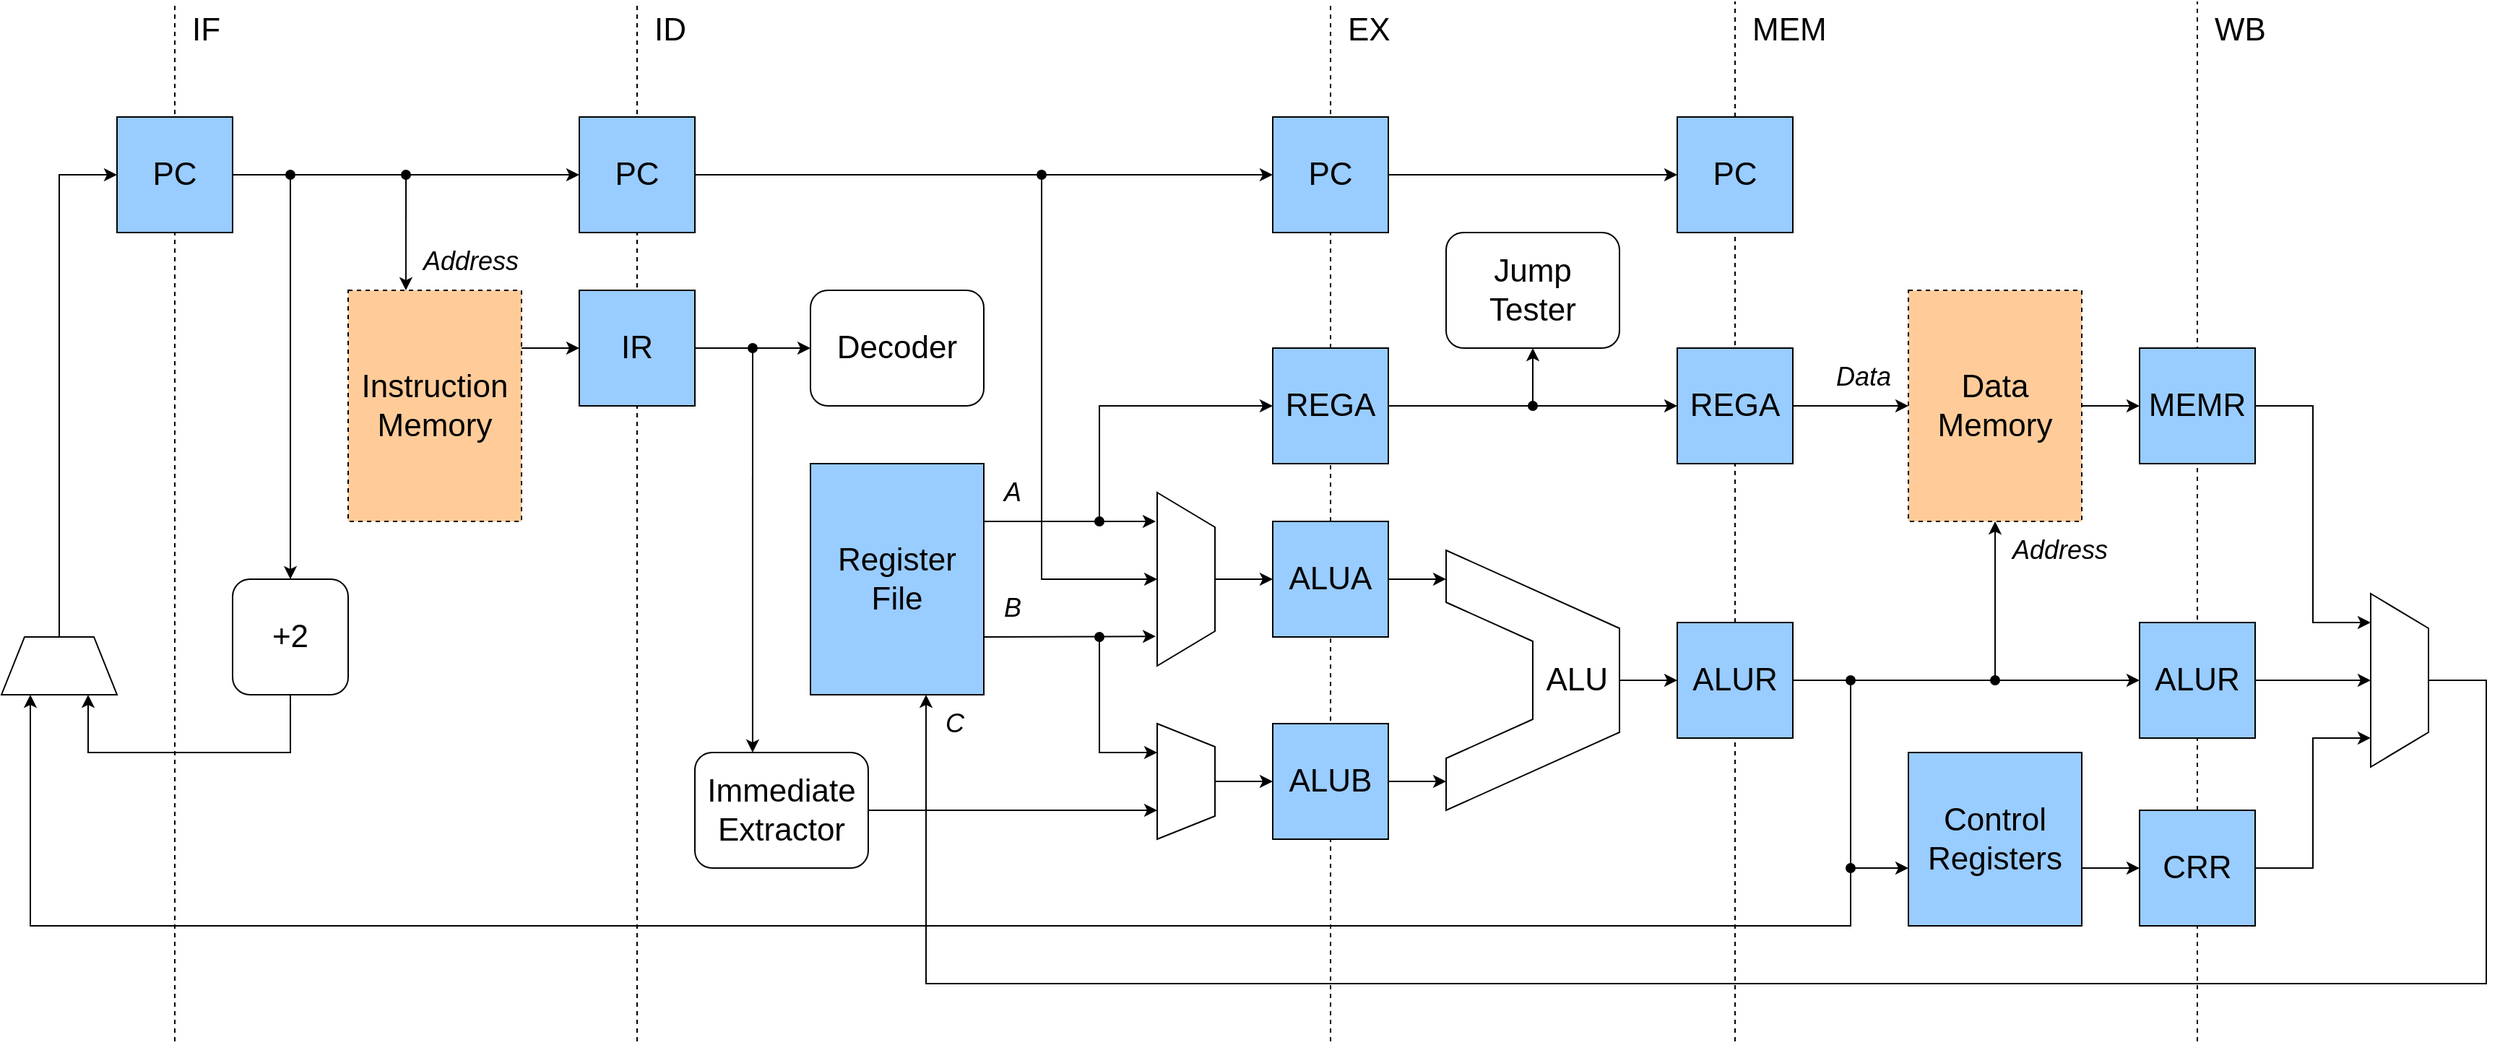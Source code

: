 <mxfile version="13.6.2" type="device"><diagram id="CM7K5z85tMNsdcJ2ki0g" name="Page-1"><mxGraphModel dx="1221" dy="715" grid="1" gridSize="10" guides="1" tooltips="1" connect="1" arrows="1" fold="1" page="1" pageScale="1" pageWidth="2000" pageHeight="900" math="0" shadow="0"><root><mxCell id="0"/><mxCell id="1" parent="0"/><mxCell id="EzBE4vyUyWRWyr1kpVe0-1" value="" style="endArrow=none;dashed=1;html=1;" parent="1" edge="1"><mxGeometry width="50" height="50" relative="1" as="geometry"><mxPoint x="240" y="840" as="sourcePoint"/><mxPoint x="240" y="120" as="targetPoint"/></mxGeometry></mxCell><mxCell id="EzBE4vyUyWRWyr1kpVe0-19" style="edgeStyle=orthogonalEdgeStyle;rounded=0;orthogonalLoop=1;jettySize=auto;html=1;" parent="1" source="EzBE4vyUyWRWyr1kpVe0-2" target="EzBE4vyUyWRWyr1kpVe0-17" edge="1"><mxGeometry relative="1" as="geometry"><Array as="points"><mxPoint x="340" y="240"/><mxPoint x="340" y="240"/></Array></mxGeometry></mxCell><mxCell id="EzBE4vyUyWRWyr1kpVe0-2" value="&lt;font style=&quot;font-size: 22px&quot;&gt;PC&lt;/font&gt;" style="whiteSpace=wrap;html=1;aspect=fixed;fillColor=#99CCFF;" parent="1" vertex="1"><mxGeometry x="200" y="200" width="80" height="80" as="geometry"/></mxCell><mxCell id="EzBE4vyUyWRWyr1kpVe0-11" style="edgeStyle=orthogonalEdgeStyle;rounded=0;orthogonalLoop=1;jettySize=auto;html=1;entryX=0;entryY=0.5;entryDx=0;entryDy=0;" parent="1" source="EzBE4vyUyWRWyr1kpVe0-10" target="EzBE4vyUyWRWyr1kpVe0-2" edge="1"><mxGeometry relative="1" as="geometry"/></mxCell><mxCell id="EzBE4vyUyWRWyr1kpVe0-10" value="" style="shape=trapezoid;perimeter=trapezoidPerimeter;whiteSpace=wrap;html=1;" parent="1" vertex="1"><mxGeometry x="120" y="560" width="80" height="40" as="geometry"/></mxCell><mxCell id="J6j6FxaQqfLlNn1BO--i-11" style="edgeStyle=orthogonalEdgeStyle;rounded=0;orthogonalLoop=1;jettySize=auto;html=1;entryX=0;entryY=0.5;entryDx=0;entryDy=0;startArrow=none;startFill=0;exitX=1;exitY=0.25;exitDx=0;exitDy=0;" parent="1" source="EzBE4vyUyWRWyr1kpVe0-13" target="EzBE4vyUyWRWyr1kpVe0-18" edge="1"><mxGeometry relative="1" as="geometry"/></mxCell><mxCell id="EzBE4vyUyWRWyr1kpVe0-13" value="&lt;font style=&quot;font-size: 22px&quot;&gt;Instruction Memory&lt;br&gt;&lt;/font&gt;" style="rounded=0;whiteSpace=wrap;html=1;dashed=1;fillColor=#FFCC99;" parent="1" vertex="1"><mxGeometry x="360" y="320" width="120" height="160" as="geometry"/></mxCell><mxCell id="EzBE4vyUyWRWyr1kpVe0-16" value="" style="endArrow=none;dashed=1;html=1;" parent="1" edge="1"><mxGeometry width="50" height="50" relative="1" as="geometry"><mxPoint x="560" y="840" as="sourcePoint"/><mxPoint x="560" y="120" as="targetPoint"/></mxGeometry></mxCell><mxCell id="J6j6FxaQqfLlNn1BO--i-17" style="edgeStyle=orthogonalEdgeStyle;rounded=1;orthogonalLoop=1;jettySize=auto;html=1;entryX=0;entryY=0.5;entryDx=0;entryDy=0;startArrow=none;startFill=0;" parent="1" source="EzBE4vyUyWRWyr1kpVe0-17" target="J6j6FxaQqfLlNn1BO--i-16" edge="1"><mxGeometry relative="1" as="geometry"/></mxCell><mxCell id="EzBE4vyUyWRWyr1kpVe0-17" value="&lt;span style=&quot;font-size: 22px&quot;&gt;PC&lt;/span&gt;" style="whiteSpace=wrap;html=1;aspect=fixed;fillColor=#99CCFF;" parent="1" vertex="1"><mxGeometry x="520" y="200" width="80" height="80" as="geometry"/></mxCell><mxCell id="J6j6FxaQqfLlNn1BO--i-21" style="edgeStyle=orthogonalEdgeStyle;rounded=1;orthogonalLoop=1;jettySize=auto;html=1;entryX=0;entryY=0.5;entryDx=0;entryDy=0;startArrow=none;startFill=0;" parent="1" source="EzBE4vyUyWRWyr1kpVe0-18" target="J6j6FxaQqfLlNn1BO--i-14" edge="1"><mxGeometry relative="1" as="geometry"/></mxCell><mxCell id="EzBE4vyUyWRWyr1kpVe0-18" value="&lt;font style=&quot;font-size: 22px&quot;&gt;IR&lt;/font&gt;" style="whiteSpace=wrap;html=1;aspect=fixed;fillColor=#99CCFF;" parent="1" vertex="1"><mxGeometry x="520" y="320" width="80" height="80" as="geometry"/></mxCell><mxCell id="J6j6FxaQqfLlNn1BO--i-7" value="" style="endArrow=classic;html=1;startArrow=oval;startFill=1;entryX=0.5;entryY=0;entryDx=0;entryDy=0;" parent="1" target="J6j6FxaQqfLlNn1BO--i-12" edge="1"><mxGeometry width="50" height="50" relative="1" as="geometry"><mxPoint x="320" y="240" as="sourcePoint"/><mxPoint x="380" y="480" as="targetPoint"/></mxGeometry></mxCell><mxCell id="J6j6FxaQqfLlNn1BO--i-13" style="edgeStyle=orthogonalEdgeStyle;rounded=0;orthogonalLoop=1;jettySize=auto;html=1;entryX=0.75;entryY=1;entryDx=0;entryDy=0;startArrow=none;startFill=0;" parent="1" source="J6j6FxaQqfLlNn1BO--i-12" target="EzBE4vyUyWRWyr1kpVe0-10" edge="1"><mxGeometry relative="1" as="geometry"><Array as="points"><mxPoint x="320" y="640"/><mxPoint x="180" y="640"/></Array></mxGeometry></mxCell><mxCell id="J6j6FxaQqfLlNn1BO--i-12" value="&lt;font style=&quot;font-size: 22px&quot;&gt;+2&lt;/font&gt;" style="rounded=1;whiteSpace=wrap;html=1;align=center;" parent="1" vertex="1"><mxGeometry x="280" y="520" width="80" height="80" as="geometry"/></mxCell><mxCell id="J6j6FxaQqfLlNn1BO--i-14" value="&lt;font style=&quot;font-size: 22px&quot;&gt;Decoder&lt;br&gt;&lt;/font&gt;" style="rounded=1;whiteSpace=wrap;html=1;align=center;" parent="1" vertex="1"><mxGeometry x="680" y="320" width="120" height="80" as="geometry"/></mxCell><mxCell id="J6j6FxaQqfLlNn1BO--i-15" value="" style="endArrow=none;dashed=1;html=1;" parent="1" source="J6j6FxaQqfLlNn1BO--i-19" edge="1"><mxGeometry width="50" height="50" relative="1" as="geometry"><mxPoint x="1040" y="760" as="sourcePoint"/><mxPoint x="1040" y="120" as="targetPoint"/></mxGeometry></mxCell><mxCell id="J6j6FxaQqfLlNn1BO--i-51" style="edgeStyle=orthogonalEdgeStyle;rounded=0;orthogonalLoop=1;jettySize=auto;html=1;entryX=0;entryY=0.5;entryDx=0;entryDy=0;startArrow=none;startFill=0;" parent="1" source="J6j6FxaQqfLlNn1BO--i-16" target="J6j6FxaQqfLlNn1BO--i-49" edge="1"><mxGeometry relative="1" as="geometry"/></mxCell><mxCell id="J6j6FxaQqfLlNn1BO--i-16" value="&lt;span style=&quot;font-size: 22px&quot;&gt;PC&lt;/span&gt;" style="whiteSpace=wrap;html=1;aspect=fixed;fillColor=#99CCFF;" parent="1" vertex="1"><mxGeometry x="1000" y="200" width="80" height="80" as="geometry"/></mxCell><mxCell id="J6j6FxaQqfLlNn1BO--i-59" style="edgeStyle=orthogonalEdgeStyle;rounded=0;orthogonalLoop=1;jettySize=auto;html=1;entryX=0;entryY=0.5;entryDx=0;entryDy=0;startArrow=none;startFill=0;" parent="1" source="J6j6FxaQqfLlNn1BO--i-18" target="J6j6FxaQqfLlNn1BO--i-58" edge="1"><mxGeometry relative="1" as="geometry"/></mxCell><mxCell id="J6j6FxaQqfLlNn1BO--i-18" value="&lt;span style=&quot;font-size: 22px&quot;&gt;REGA&lt;/span&gt;" style="whiteSpace=wrap;html=1;aspect=fixed;fillColor=#99CCFF;" parent="1" vertex="1"><mxGeometry x="1000" y="360" width="80" height="80" as="geometry"/></mxCell><mxCell id="J6j6FxaQqfLlNn1BO--i-23" style="edgeStyle=orthogonalEdgeStyle;rounded=1;orthogonalLoop=1;jettySize=auto;html=1;startArrow=none;startFill=0;" parent="1" source="J6j6FxaQqfLlNn1BO--i-22" target="J6j6FxaQqfLlNn1BO--i-20" edge="1"><mxGeometry relative="1" as="geometry"/></mxCell><mxCell id="J6j6FxaQqfLlNn1BO--i-22" value="" style="shape=trapezoid;perimeter=trapezoidPerimeter;whiteSpace=wrap;html=1;align=center;rotation=90;" parent="1" vertex="1"><mxGeometry x="900" y="640" width="80" height="40" as="geometry"/></mxCell><mxCell id="J6j6FxaQqfLlNn1BO--i-26" style="edgeStyle=orthogonalEdgeStyle;rounded=1;orthogonalLoop=1;jettySize=auto;html=1;entryX=0;entryY=0.5;entryDx=0;entryDy=0;startArrow=none;startFill=0;" parent="1" source="J6j6FxaQqfLlNn1BO--i-25" target="J6j6FxaQqfLlNn1BO--i-19" edge="1"><mxGeometry relative="1" as="geometry"/></mxCell><mxCell id="J6j6FxaQqfLlNn1BO--i-25" value="" style="shape=trapezoid;perimeter=trapezoidPerimeter;whiteSpace=wrap;html=1;align=center;rotation=90;" parent="1" vertex="1"><mxGeometry x="880" y="500" width="120" height="40" as="geometry"/></mxCell><mxCell id="J6j6FxaQqfLlNn1BO--i-27" value="&lt;font style=&quot;font-size: 22px&quot;&gt;Register File&lt;/font&gt;" style="rounded=0;whiteSpace=wrap;html=1;align=center;fillColor=#99CCFF;" parent="1" vertex="1"><mxGeometry x="680" y="440" width="120" height="160" as="geometry"/></mxCell><mxCell id="J6j6FxaQqfLlNn1BO--i-57" style="edgeStyle=orthogonalEdgeStyle;rounded=0;orthogonalLoop=1;jettySize=auto;html=1;entryX=0;entryY=0.111;entryDx=0;entryDy=0;entryPerimeter=0;startArrow=none;startFill=0;" parent="1" source="J6j6FxaQqfLlNn1BO--i-19" target="J6j6FxaQqfLlNn1BO--i-52" edge="1"><mxGeometry relative="1" as="geometry"/></mxCell><mxCell id="J6j6FxaQqfLlNn1BO--i-19" value="&lt;span style=&quot;font-size: 22px&quot;&gt;ALUA&lt;/span&gt;" style="whiteSpace=wrap;html=1;aspect=fixed;fillColor=#99CCFF;" parent="1" vertex="1"><mxGeometry x="1000" y="480" width="80" height="80" as="geometry"/></mxCell><mxCell id="J6j6FxaQqfLlNn1BO--i-28" value="" style="endArrow=none;dashed=1;html=1;" parent="1" target="J6j6FxaQqfLlNn1BO--i-19" edge="1"><mxGeometry width="50" height="50" relative="1" as="geometry"><mxPoint x="1040" y="840" as="sourcePoint"/><mxPoint x="1040" y="160" as="targetPoint"/></mxGeometry></mxCell><mxCell id="J6j6FxaQqfLlNn1BO--i-29" value="" style="endArrow=classic;html=1;exitX=1;exitY=0.25;exitDx=0;exitDy=0;" parent="1" source="J6j6FxaQqfLlNn1BO--i-27" edge="1"><mxGeometry width="50" height="50" relative="1" as="geometry"><mxPoint x="720" y="480" as="sourcePoint"/><mxPoint x="919" y="480" as="targetPoint"/></mxGeometry></mxCell><mxCell id="J6j6FxaQqfLlNn1BO--i-31" value="" style="endArrow=classic;html=1;entryX=0.125;entryY=1.024;entryDx=0;entryDy=0;entryPerimeter=0;exitX=1;exitY=0.75;exitDx=0;exitDy=0;" parent="1" source="J6j6FxaQqfLlNn1BO--i-27" edge="1"><mxGeometry width="50" height="50" relative="1" as="geometry"><mxPoint x="720" y="559.6" as="sourcePoint"/><mxPoint x="919.04" y="559.6" as="targetPoint"/></mxGeometry></mxCell><mxCell id="J6j6FxaQqfLlNn1BO--i-32" value="" style="endArrow=classic;html=1;edgeStyle=orthogonalEdgeStyle;entryX=0;entryY=0.5;entryDx=0;entryDy=0;rounded=0;startArrow=oval;startFill=1;" parent="1" target="J6j6FxaQqfLlNn1BO--i-18" edge="1"><mxGeometry width="50" height="50" relative="1" as="geometry"><mxPoint x="880" y="480" as="sourcePoint"/><mxPoint x="850" y="440" as="targetPoint"/><Array as="points"><mxPoint x="880" y="400"/></Array></mxGeometry></mxCell><mxCell id="J6j6FxaQqfLlNn1BO--i-33" value="&lt;font style=&quot;font-size: 18px&quot;&gt;A&lt;/font&gt;" style="text;html=1;strokeColor=none;fillColor=none;align=center;verticalAlign=middle;whiteSpace=wrap;rounded=0;fontStyle=2" parent="1" vertex="1"><mxGeometry x="800" y="450" width="40" height="20" as="geometry"/></mxCell><mxCell id="J6j6FxaQqfLlNn1BO--i-34" value="&lt;font style=&quot;font-size: 18px&quot;&gt;B&lt;/font&gt;" style="text;html=1;strokeColor=none;fillColor=none;align=center;verticalAlign=middle;whiteSpace=wrap;rounded=0;fontStyle=2" parent="1" vertex="1"><mxGeometry x="800" y="530" width="40" height="20" as="geometry"/></mxCell><mxCell id="J6j6FxaQqfLlNn1BO--i-35" value="" style="endArrow=classic;html=1;startArrow=oval;startFill=1;edgeStyle=orthogonalEdgeStyle;entryX=0.5;entryY=1;entryDx=0;entryDy=0;rounded=0;" parent="1" target="J6j6FxaQqfLlNn1BO--i-25" edge="1"><mxGeometry width="50" height="50" relative="1" as="geometry"><mxPoint x="840" y="240" as="sourcePoint"/><mxPoint x="890" y="190" as="targetPoint"/><Array as="points"><mxPoint x="840" y="520"/></Array></mxGeometry></mxCell><mxCell id="J6j6FxaQqfLlNn1BO--i-37" value="" style="endArrow=classic;html=1;edgeStyle=orthogonalEdgeStyle;rounded=0;startArrow=oval;startFill=1;entryX=0.25;entryY=1;entryDx=0;entryDy=0;" parent="1" target="J6j6FxaQqfLlNn1BO--i-22" edge="1"><mxGeometry width="50" height="50" relative="1" as="geometry"><mxPoint x="880" y="560" as="sourcePoint"/><mxPoint x="920" y="620" as="targetPoint"/><Array as="points"><mxPoint x="880" y="640"/><mxPoint x="920" y="640"/></Array></mxGeometry></mxCell><mxCell id="J6j6FxaQqfLlNn1BO--i-56" style="edgeStyle=orthogonalEdgeStyle;rounded=0;orthogonalLoop=1;jettySize=auto;html=1;entryX=0;entryY=0.889;entryDx=0;entryDy=0;entryPerimeter=0;startArrow=none;startFill=0;" parent="1" source="J6j6FxaQqfLlNn1BO--i-20" target="J6j6FxaQqfLlNn1BO--i-52" edge="1"><mxGeometry relative="1" as="geometry"/></mxCell><mxCell id="J6j6FxaQqfLlNn1BO--i-20" value="&lt;span style=&quot;font-size: 22px&quot;&gt;ALUB&lt;/span&gt;" style="whiteSpace=wrap;html=1;aspect=fixed;fillColor=#99CCFF;" parent="1" vertex="1"><mxGeometry x="1000" y="620" width="80" height="80" as="geometry"/></mxCell><mxCell id="J6j6FxaQqfLlNn1BO--i-39" style="edgeStyle=orthogonalEdgeStyle;rounded=0;orthogonalLoop=1;jettySize=auto;html=1;entryX=0.75;entryY=1;entryDx=0;entryDy=0;startArrow=none;startFill=0;" parent="1" source="J6j6FxaQqfLlNn1BO--i-38" target="J6j6FxaQqfLlNn1BO--i-22" edge="1"><mxGeometry relative="1" as="geometry"/></mxCell><mxCell id="J6j6FxaQqfLlNn1BO--i-38" value="&lt;font style=&quot;font-size: 22px&quot;&gt;Immediate Extractor&lt;br&gt;&lt;/font&gt;" style="rounded=1;whiteSpace=wrap;html=1;align=center;" parent="1" vertex="1"><mxGeometry x="600" y="640" width="120" height="80" as="geometry"/></mxCell><mxCell id="J6j6FxaQqfLlNn1BO--i-40" value="&lt;span style=&quot;font-size: 22px&quot;&gt;ID&lt;/span&gt;" style="text;html=1;strokeColor=none;fillColor=none;align=left;verticalAlign=middle;whiteSpace=wrap;rounded=0;" parent="1" vertex="1"><mxGeometry x="570" y="130" width="300" height="20" as="geometry"/></mxCell><mxCell id="J6j6FxaQqfLlNn1BO--i-41" value="&lt;span style=&quot;font-size: 22px&quot;&gt;IF&lt;/span&gt;" style="text;html=1;strokeColor=none;fillColor=none;align=left;verticalAlign=middle;whiteSpace=wrap;rounded=0;" parent="1" vertex="1"><mxGeometry x="250" y="130" width="300" height="20" as="geometry"/></mxCell><mxCell id="J6j6FxaQqfLlNn1BO--i-43" value="&lt;span style=&quot;font-size: 22px&quot;&gt;EX&lt;/span&gt;" style="text;html=1;strokeColor=none;fillColor=none;align=left;verticalAlign=middle;whiteSpace=wrap;rounded=0;" parent="1" vertex="1"><mxGeometry x="1050" y="130" width="300" height="20" as="geometry"/></mxCell><mxCell id="J6j6FxaQqfLlNn1BO--i-48" value="" style="endArrow=none;dashed=1;html=1;" parent="1" source="J6j6FxaQqfLlNn1BO--i-49" edge="1"><mxGeometry width="50" height="50" relative="1" as="geometry"><mxPoint x="1320" y="760" as="sourcePoint"/><mxPoint x="1320" y="120" as="targetPoint"/></mxGeometry></mxCell><mxCell id="J6j6FxaQqfLlNn1BO--i-49" value="&lt;span style=&quot;font-size: 22px&quot;&gt;PC&lt;/span&gt;" style="whiteSpace=wrap;html=1;aspect=fixed;fillColor=#99CCFF;" parent="1" vertex="1"><mxGeometry x="1280" y="200" width="80" height="80" as="geometry"/></mxCell><mxCell id="J6j6FxaQqfLlNn1BO--i-50" value="" style="endArrow=none;dashed=1;html=1;" parent="1" source="J6j6FxaQqfLlNn1BO--i-53" target="J6j6FxaQqfLlNn1BO--i-49" edge="1"><mxGeometry width="50" height="50" relative="1" as="geometry"><mxPoint x="1320" y="760" as="sourcePoint"/><mxPoint x="1320" y="120" as="targetPoint"/></mxGeometry></mxCell><mxCell id="J6j6FxaQqfLlNn1BO--i-55" style="edgeStyle=orthogonalEdgeStyle;rounded=0;orthogonalLoop=1;jettySize=auto;html=1;exitX=1;exitY=0.5;exitDx=0;exitDy=0;entryX=0;entryY=0.5;entryDx=0;entryDy=0;startArrow=none;startFill=0;" parent="1" source="J6j6FxaQqfLlNn1BO--i-52" target="J6j6FxaQqfLlNn1BO--i-53" edge="1"><mxGeometry relative="1" as="geometry"/></mxCell><mxCell id="J6j6FxaQqfLlNn1BO--i-52" value="&lt;font style=&quot;font-size: 22px&quot;&gt;ALU&lt;/font&gt;" style="shape=stencil(tZXRjoIwEEW/pq+bQsPq6wb1PyqOS2NtSdvV3b93oGCs0I0IJISkc7mHIb1DCcttySsgKS0J25A0TSjFO66vT2tuKyicL164EXwvwSvWGX2Cqzi4liFUCUa4WmVbQr/wmfpieaGVQojQygbKg44wLhR66a+Hta//C1YV8s/gwLRNNtXd68yPbAFqskSnIbPre95OZ6KGvSaL7NQ81ORNJsuxEgsxy/e8OH0b/aMOfVdUO2oDA8JdFlL6AYt9YMXruesJnXzWF/h/moawnVsK9eC+/wxaP5sKWI0FPGWMTvOvx9qz0P+ZTfOzsf7Q/sL+FVLbaHKwHgkPHguDmWs8vcQ2VX+ONIUb);whiteSpace=wrap;html=1;align=right;spacingRight=6;" parent="1" vertex="1"><mxGeometry x="1120" y="500" width="120" height="180" as="geometry"/></mxCell><mxCell id="TqlNcfc8Q67HfCp_u1bx-4" style="edgeStyle=orthogonalEdgeStyle;rounded=0;orthogonalLoop=1;jettySize=auto;html=1;entryX=0.25;entryY=1;entryDx=0;entryDy=0;startArrow=none;startFill=0;" parent="1" source="J6j6FxaQqfLlNn1BO--i-53" target="EzBE4vyUyWRWyr1kpVe0-10" edge="1"><mxGeometry relative="1" as="geometry"><Array as="points"><mxPoint x="1400" y="590"/><mxPoint x="1400" y="760"/><mxPoint x="140" y="760"/></Array></mxGeometry></mxCell><mxCell id="J6j6FxaQqfLlNn1BO--i-53" value="&lt;span style=&quot;font-size: 22px&quot;&gt;ALUR&lt;/span&gt;" style="whiteSpace=wrap;html=1;aspect=fixed;fillColor=#99CCFF;" parent="1" vertex="1"><mxGeometry x="1280" y="550" width="80" height="80" as="geometry"/></mxCell><mxCell id="J6j6FxaQqfLlNn1BO--i-54" value="" style="endArrow=none;dashed=1;html=1;" parent="1" target="J6j6FxaQqfLlNn1BO--i-53" edge="1"><mxGeometry width="50" height="50" relative="1" as="geometry"><mxPoint x="1320" y="840" as="sourcePoint"/><mxPoint x="1320" y="280" as="targetPoint"/></mxGeometry></mxCell><mxCell id="TqlNcfc8Q67HfCp_u1bx-14" style="edgeStyle=orthogonalEdgeStyle;rounded=0;orthogonalLoop=1;jettySize=auto;html=1;entryX=0;entryY=0.5;entryDx=0;entryDy=0;startArrow=none;startFill=0;" parent="1" source="J6j6FxaQqfLlNn1BO--i-58" target="TqlNcfc8Q67HfCp_u1bx-8" edge="1"><mxGeometry relative="1" as="geometry"/></mxCell><mxCell id="J6j6FxaQqfLlNn1BO--i-58" value="&lt;span style=&quot;font-size: 22px&quot;&gt;REGA&lt;/span&gt;" style="whiteSpace=wrap;html=1;aspect=fixed;fillColor=#99CCFF;" parent="1" vertex="1"><mxGeometry x="1280" y="360" width="80" height="80" as="geometry"/></mxCell><mxCell id="TqlNcfc8Q67HfCp_u1bx-1" value="&lt;font style=&quot;font-size: 22px&quot;&gt;Jump Tester&lt;/font&gt;" style="rounded=1;whiteSpace=wrap;html=1;" parent="1" vertex="1"><mxGeometry x="1120" y="280" width="120" height="80" as="geometry"/></mxCell><mxCell id="TqlNcfc8Q67HfCp_u1bx-2" value="" style="endArrow=classic;html=1;entryX=0.5;entryY=1;entryDx=0;entryDy=0;startArrow=oval;startFill=1;" parent="1" target="TqlNcfc8Q67HfCp_u1bx-1" edge="1"><mxGeometry width="50" height="50" relative="1" as="geometry"><mxPoint x="1180" y="400" as="sourcePoint"/><mxPoint x="1230" y="350" as="targetPoint"/></mxGeometry></mxCell><mxCell id="TqlNcfc8Q67HfCp_u1bx-3" value="&lt;span style=&quot;font-size: 22px&quot;&gt;MEM&lt;/span&gt;" style="text;html=1;strokeColor=none;fillColor=none;align=left;verticalAlign=middle;whiteSpace=wrap;rounded=0;" parent="1" vertex="1"><mxGeometry x="1330" y="130" width="300" height="20" as="geometry"/></mxCell><mxCell id="TqlNcfc8Q67HfCp_u1bx-5" value="" style="endArrow=none;dashed=1;html=1;" parent="1" source="TqlNcfc8Q67HfCp_u1bx-18" edge="1"><mxGeometry width="50" height="50" relative="1" as="geometry"><mxPoint x="1640" y="800" as="sourcePoint"/><mxPoint x="1640" y="120" as="targetPoint"/></mxGeometry></mxCell><mxCell id="TqlNcfc8Q67HfCp_u1bx-24" style="edgeStyle=orthogonalEdgeStyle;rounded=0;orthogonalLoop=1;jettySize=auto;html=1;entryX=0.5;entryY=1;entryDx=0;entryDy=0;startArrow=none;startFill=0;" parent="1" source="TqlNcfc8Q67HfCp_u1bx-6" target="TqlNcfc8Q67HfCp_u1bx-23" edge="1"><mxGeometry relative="1" as="geometry"/></mxCell><mxCell id="TqlNcfc8Q67HfCp_u1bx-6" value="&lt;span style=&quot;font-size: 22px&quot;&gt;ALUR&lt;/span&gt;" style="whiteSpace=wrap;html=1;aspect=fixed;fillColor=#99CCFF;" parent="1" vertex="1"><mxGeometry x="1600" y="550" width="80" height="80" as="geometry"/></mxCell><mxCell id="TqlNcfc8Q67HfCp_u1bx-21" style="edgeStyle=orthogonalEdgeStyle;rounded=0;orthogonalLoop=1;jettySize=auto;html=1;entryX=0;entryY=0.5;entryDx=0;entryDy=0;startArrow=none;startFill=0;" parent="1" source="TqlNcfc8Q67HfCp_u1bx-8" target="TqlNcfc8Q67HfCp_u1bx-17" edge="1"><mxGeometry relative="1" as="geometry"/></mxCell><mxCell id="TqlNcfc8Q67HfCp_u1bx-8" value="&lt;font style=&quot;font-size: 22px&quot;&gt;Data Memory&lt;br&gt;&lt;/font&gt;" style="rounded=0;whiteSpace=wrap;html=1;dashed=1;fillColor=#FFCC99;" parent="1" vertex="1"><mxGeometry x="1440" y="320" width="120" height="160" as="geometry"/></mxCell><mxCell id="TqlNcfc8Q67HfCp_u1bx-20" style="edgeStyle=orthogonalEdgeStyle;rounded=0;orthogonalLoop=1;jettySize=auto;html=1;entryX=0;entryY=0.5;entryDx=0;entryDy=0;startArrow=none;startFill=0;exitX=1;exitY=0.667;exitDx=0;exitDy=0;exitPerimeter=0;" parent="1" source="TqlNcfc8Q67HfCp_u1bx-12" target="TqlNcfc8Q67HfCp_u1bx-18" edge="1"><mxGeometry relative="1" as="geometry"><mxPoint x="1570" y="720" as="sourcePoint"/></mxGeometry></mxCell><mxCell id="TqlNcfc8Q67HfCp_u1bx-12" value="&lt;font style=&quot;font-size: 22px&quot;&gt;Control Registers&lt;/font&gt;" style="rounded=0;whiteSpace=wrap;html=1;align=center;fillColor=#99CCFF;" parent="1" vertex="1"><mxGeometry x="1440" y="640" width="120" height="120" as="geometry"/></mxCell><mxCell id="TqlNcfc8Q67HfCp_u1bx-13" value="" style="endArrow=classic;html=1;entryX=0;entryY=0.5;entryDx=0;entryDy=0;startArrow=oval;startFill=1;" parent="1" target="TqlNcfc8Q67HfCp_u1bx-6" edge="1"><mxGeometry width="50" height="50" relative="1" as="geometry"><mxPoint x="1400" y="590" as="sourcePoint"/><mxPoint x="1450" y="540" as="targetPoint"/></mxGeometry></mxCell><mxCell id="TqlNcfc8Q67HfCp_u1bx-15" value="" style="endArrow=classic;html=1;entryX=0.5;entryY=1;entryDx=0;entryDy=0;startArrow=oval;startFill=1;" parent="1" target="TqlNcfc8Q67HfCp_u1bx-8" edge="1"><mxGeometry width="50" height="50" relative="1" as="geometry"><mxPoint x="1500" y="590" as="sourcePoint"/><mxPoint x="1550" y="540" as="targetPoint"/></mxGeometry></mxCell><mxCell id="TqlNcfc8Q67HfCp_u1bx-16" value="" style="endArrow=classic;html=1;entryX=0;entryY=0.667;entryDx=0;entryDy=0;entryPerimeter=0;startArrow=oval;startFill=1;" parent="1" target="TqlNcfc8Q67HfCp_u1bx-12" edge="1"><mxGeometry width="50" height="50" relative="1" as="geometry"><mxPoint x="1400" y="720" as="sourcePoint"/><mxPoint x="1499.71" y="480" as="targetPoint"/></mxGeometry></mxCell><mxCell id="TqlNcfc8Q67HfCp_u1bx-26" style="edgeStyle=orthogonalEdgeStyle;rounded=0;orthogonalLoop=1;jettySize=auto;html=1;entryX=0.167;entryY=1;entryDx=0;entryDy=0;startArrow=none;startFill=0;entryPerimeter=0;" parent="1" source="TqlNcfc8Q67HfCp_u1bx-17" target="TqlNcfc8Q67HfCp_u1bx-23" edge="1"><mxGeometry relative="1" as="geometry"/></mxCell><mxCell id="TqlNcfc8Q67HfCp_u1bx-17" value="&lt;span style=&quot;font-size: 22px&quot;&gt;MEMR&lt;/span&gt;" style="whiteSpace=wrap;html=1;aspect=fixed;fillColor=#99CCFF;" parent="1" vertex="1"><mxGeometry x="1600" y="360" width="80" height="80" as="geometry"/></mxCell><mxCell id="TqlNcfc8Q67HfCp_u1bx-25" style="edgeStyle=orthogonalEdgeStyle;rounded=0;orthogonalLoop=1;jettySize=auto;html=1;entryX=0.833;entryY=1;entryDx=0;entryDy=0;startArrow=none;startFill=0;entryPerimeter=0;" parent="1" source="TqlNcfc8Q67HfCp_u1bx-18" target="TqlNcfc8Q67HfCp_u1bx-23" edge="1"><mxGeometry relative="1" as="geometry"/></mxCell><mxCell id="TqlNcfc8Q67HfCp_u1bx-18" value="&lt;span style=&quot;font-size: 22px&quot;&gt;CRR&lt;/span&gt;" style="whiteSpace=wrap;html=1;aspect=fixed;fillColor=#99CCFF;" parent="1" vertex="1"><mxGeometry x="1600" y="680" width="80" height="80" as="geometry"/></mxCell><mxCell id="TqlNcfc8Q67HfCp_u1bx-19" value="" style="endArrow=none;dashed=1;html=1;" parent="1" target="TqlNcfc8Q67HfCp_u1bx-18" edge="1"><mxGeometry width="50" height="50" relative="1" as="geometry"><mxPoint x="1640" y="840" as="sourcePoint"/><mxPoint x="1640" y="120" as="targetPoint"/></mxGeometry></mxCell><mxCell id="TqlNcfc8Q67HfCp_u1bx-22" value="&lt;span style=&quot;font-size: 22px&quot;&gt;WB&lt;/span&gt;" style="text;html=1;strokeColor=none;fillColor=none;align=left;verticalAlign=middle;whiteSpace=wrap;rounded=0;" parent="1" vertex="1"><mxGeometry x="1650" y="130" width="50" height="20" as="geometry"/></mxCell><mxCell id="TqlNcfc8Q67HfCp_u1bx-27" style="edgeStyle=orthogonalEdgeStyle;rounded=0;orthogonalLoop=1;jettySize=auto;html=1;startArrow=none;startFill=0;exitX=0.5;exitY=0;exitDx=0;exitDy=0;" parent="1" source="TqlNcfc8Q67HfCp_u1bx-23" edge="1"><mxGeometry relative="1" as="geometry"><Array as="points"><mxPoint x="1840" y="590"/><mxPoint x="1840" y="800"/><mxPoint x="760" y="800"/><mxPoint x="760" y="600"/></Array><mxPoint x="1830" y="530" as="sourcePoint"/><mxPoint x="760" y="600" as="targetPoint"/></mxGeometry></mxCell><mxCell id="TqlNcfc8Q67HfCp_u1bx-23" value="" style="shape=trapezoid;perimeter=trapezoidPerimeter;whiteSpace=wrap;html=1;align=center;rotation=90;" parent="1" vertex="1"><mxGeometry x="1720" y="570" width="120" height="40" as="geometry"/></mxCell><mxCell id="TqlNcfc8Q67HfCp_u1bx-28" value="&lt;font style=&quot;font-size: 18px&quot;&gt;C&lt;/font&gt;" style="text;html=1;strokeColor=none;fillColor=none;align=center;verticalAlign=middle;whiteSpace=wrap;rounded=0;fontStyle=2" parent="1" vertex="1"><mxGeometry x="760" y="610" width="40" height="20" as="geometry"/></mxCell><mxCell id="TqlNcfc8Q67HfCp_u1bx-30" value="&lt;font style=&quot;font-size: 18px&quot;&gt;Address&lt;/font&gt;" style="text;html=1;strokeColor=none;fillColor=none;align=left;verticalAlign=middle;whiteSpace=wrap;rounded=0;fontStyle=2" parent="1" vertex="1"><mxGeometry x="1510" y="490" width="90" height="20" as="geometry"/></mxCell><mxCell id="TqlNcfc8Q67HfCp_u1bx-31" value="&lt;font style=&quot;font-size: 18px&quot;&gt;Data&lt;/font&gt;" style="text;html=1;strokeColor=none;fillColor=none;align=right;verticalAlign=middle;whiteSpace=wrap;rounded=0;fontStyle=2" parent="1" vertex="1"><mxGeometry x="1340" y="370" width="90" height="20" as="geometry"/></mxCell><mxCell id="TqlNcfc8Q67HfCp_u1bx-33" value="&lt;font style=&quot;font-size: 18px&quot;&gt;Address&lt;/font&gt;" style="text;html=1;strokeColor=none;fillColor=none;align=left;verticalAlign=middle;whiteSpace=wrap;rounded=0;fontStyle=2" parent="1" vertex="1"><mxGeometry x="410" y="290" width="90" height="20" as="geometry"/></mxCell><mxCell id="Qmq0CJM0JJ8rKK7N7FnV-1" value="" style="endArrow=classic;html=1;entryX=0.333;entryY=0;entryDx=0;entryDy=0;entryPerimeter=0;startArrow=oval;startFill=1;" parent="1" target="EzBE4vyUyWRWyr1kpVe0-13" edge="1"><mxGeometry width="50" height="50" relative="1" as="geometry"><mxPoint x="400" y="240" as="sourcePoint"/><mxPoint x="450" y="190" as="targetPoint"/></mxGeometry></mxCell><mxCell id="aZYAz1dnMkG6qumzrDK_-1" value="" style="endArrow=classic;html=1;entryX=0.333;entryY=0;entryDx=0;entryDy=0;entryPerimeter=0;startArrow=oval;startFill=1;" edge="1" parent="1" target="J6j6FxaQqfLlNn1BO--i-38"><mxGeometry width="50" height="50" relative="1" as="geometry"><mxPoint x="640" y="360" as="sourcePoint"/><mxPoint x="640" y="630" as="targetPoint"/></mxGeometry></mxCell></root></mxGraphModel></diagram></mxfile>